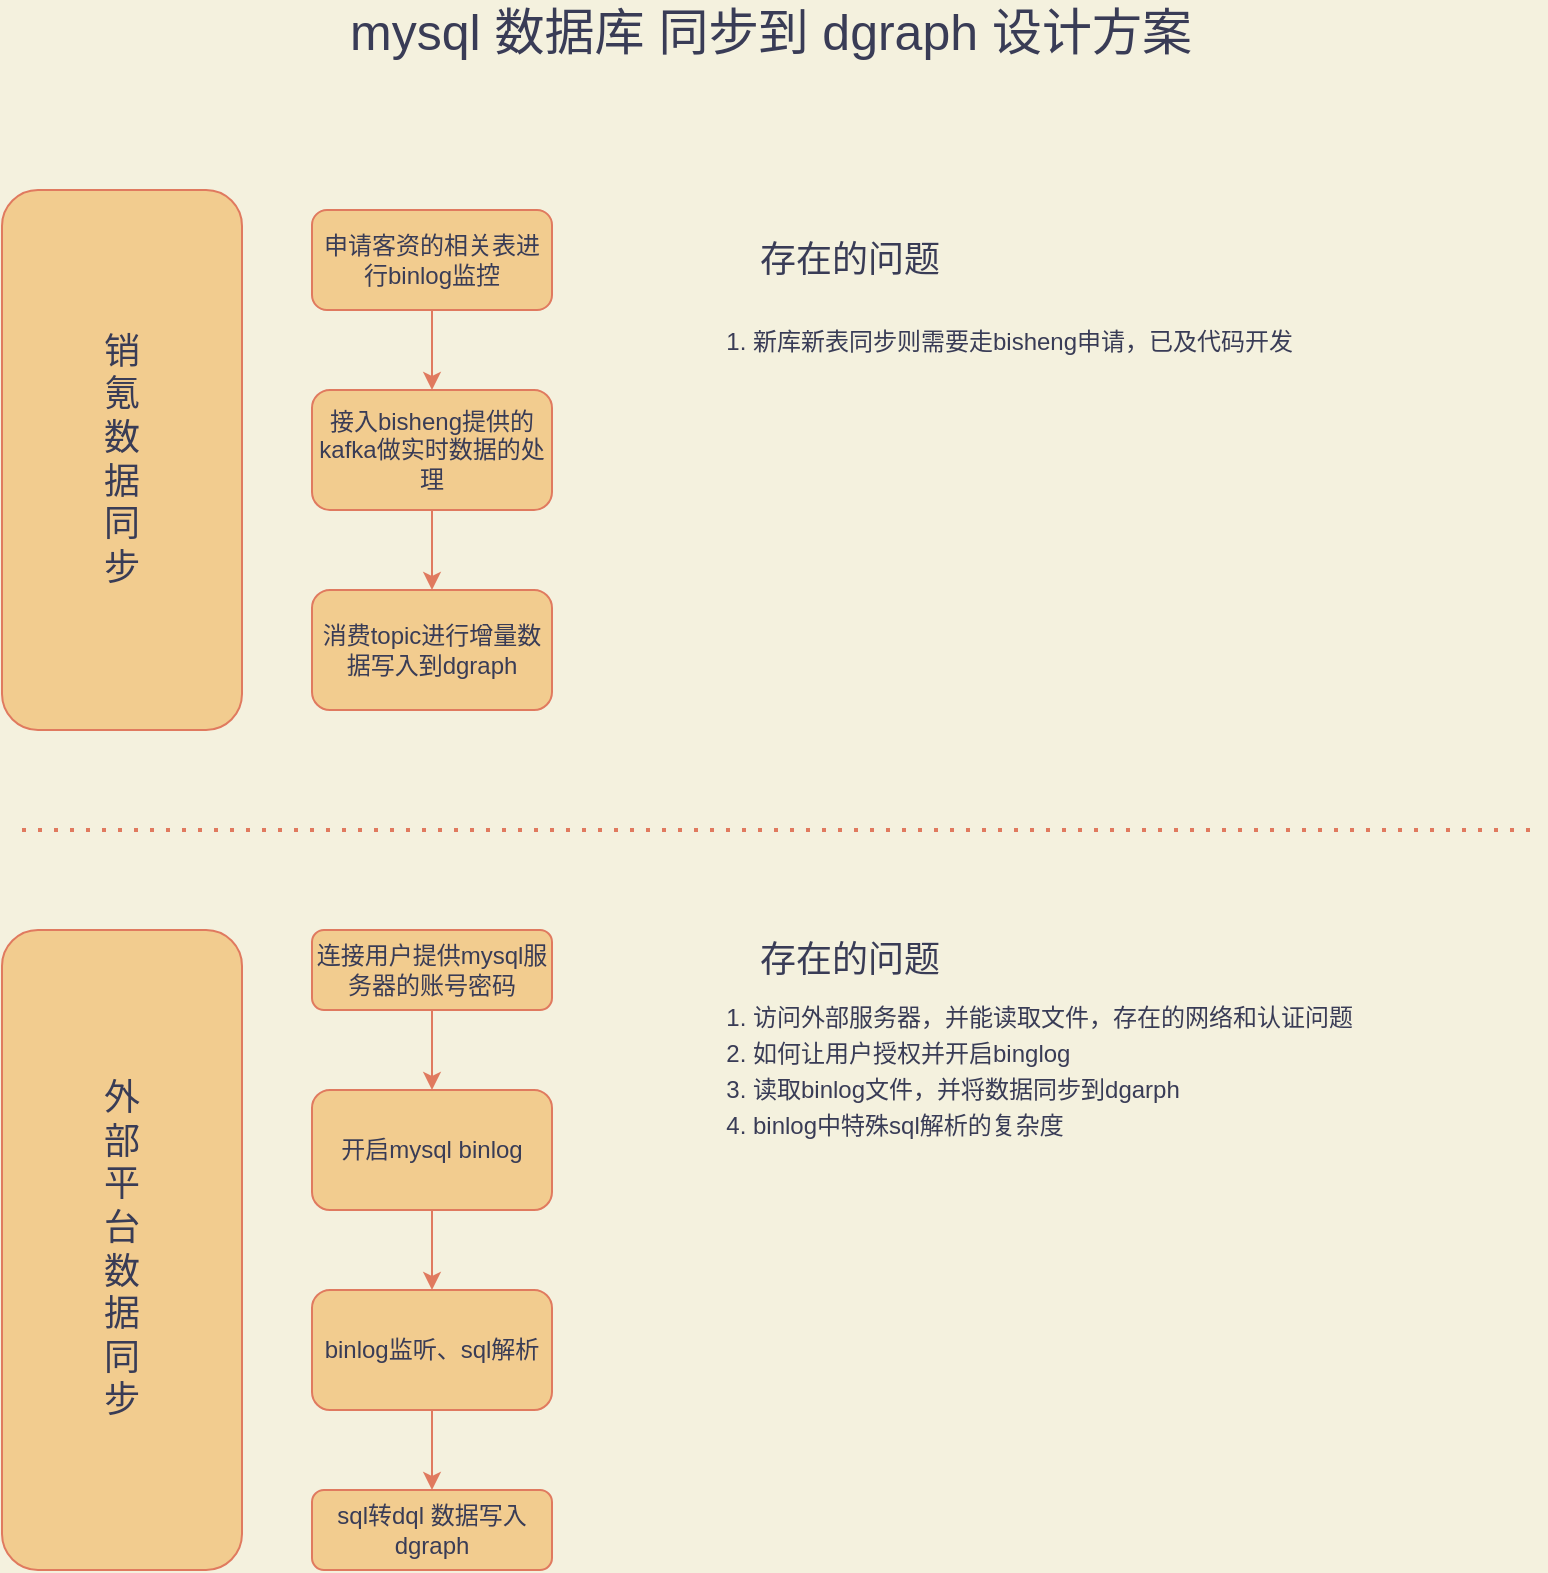 <mxfile version="15.6.6" type="github">
  <diagram id="C5RBs43oDa-KdzZeNtuy" name="Page-1">
    <mxGraphModel dx="1113" dy="760" grid="1" gridSize="10" guides="1" tooltips="1" connect="1" arrows="1" fold="1" page="1" pageScale="1" pageWidth="827" pageHeight="1169" background="#F4F1DE" math="0" shadow="0">
      <root>
        <mxCell id="WIyWlLk6GJQsqaUBKTNV-0" />
        <mxCell id="WIyWlLk6GJQsqaUBKTNV-1" parent="WIyWlLk6GJQsqaUBKTNV-0" />
        <mxCell id="ZUxsnm-QVzawkIESuw82-3" value="" style="edgeStyle=orthogonalEdgeStyle;rounded=0;orthogonalLoop=1;jettySize=auto;html=1;fontSize=25;fontColor=#393C56;strokeColor=#E07A5F;labelBackgroundColor=none;" edge="1" parent="WIyWlLk6GJQsqaUBKTNV-1" source="WIyWlLk6GJQsqaUBKTNV-3" target="ZUxsnm-QVzawkIESuw82-1">
          <mxGeometry relative="1" as="geometry" />
        </mxCell>
        <mxCell id="WIyWlLk6GJQsqaUBKTNV-3" value="连接用户提供mysql服务器的账号密码" style="rounded=1;whiteSpace=wrap;html=1;fontSize=12;glass=0;strokeWidth=1;shadow=0;strokeColor=#E07A5F;fontColor=#393C56;fillColor=#F2CC8F;labelBackgroundColor=none;" parent="WIyWlLk6GJQsqaUBKTNV-1" vertex="1">
          <mxGeometry x="185" y="490" width="120" height="40" as="geometry" />
        </mxCell>
        <mxCell id="WIyWlLk6GJQsqaUBKTNV-11" value="sql转dql 数据写入dgraph" style="rounded=1;whiteSpace=wrap;html=1;fontSize=12;glass=0;strokeWidth=1;shadow=0;strokeColor=#E07A5F;fontColor=#393C56;labelBackgroundColor=none;fillColor=#F2CC8F;" parent="WIyWlLk6GJQsqaUBKTNV-1" vertex="1">
          <mxGeometry x="185" y="770" width="120" height="40" as="geometry" />
        </mxCell>
        <mxCell id="ZUxsnm-QVzawkIESuw82-0" value="&lt;font style=&quot;font-size: 25px&quot;&gt;mysql 数据库 同步到 dgraph 设计方案&lt;/font&gt;" style="text;html=1;align=center;verticalAlign=middle;resizable=0;points=[];autosize=1;strokeColor=none;fillColor=none;fontColor=#393C56;" vertex="1" parent="WIyWlLk6GJQsqaUBKTNV-1">
          <mxGeometry x="194" y="30" width="440" height="20" as="geometry" />
        </mxCell>
        <mxCell id="ZUxsnm-QVzawkIESuw82-5" value="" style="edgeStyle=orthogonalEdgeStyle;rounded=0;orthogonalLoop=1;jettySize=auto;html=1;fontSize=25;fontColor=#393C56;strokeColor=#E07A5F;labelBackgroundColor=none;" edge="1" parent="WIyWlLk6GJQsqaUBKTNV-1" source="ZUxsnm-QVzawkIESuw82-1" target="ZUxsnm-QVzawkIESuw82-4">
          <mxGeometry relative="1" as="geometry" />
        </mxCell>
        <mxCell id="ZUxsnm-QVzawkIESuw82-1" value="开启mysql binlog" style="whiteSpace=wrap;html=1;rounded=1;shadow=0;strokeWidth=1;glass=0;fillColor=#F2CC8F;strokeColor=#E07A5F;fontColor=#393C56;labelBackgroundColor=none;" vertex="1" parent="WIyWlLk6GJQsqaUBKTNV-1">
          <mxGeometry x="185" y="570" width="120" height="60" as="geometry" />
        </mxCell>
        <mxCell id="ZUxsnm-QVzawkIESuw82-7" value="" style="edgeStyle=orthogonalEdgeStyle;rounded=0;orthogonalLoop=1;jettySize=auto;html=1;fontSize=25;fontColor=#393C56;strokeColor=#E07A5F;labelBackgroundColor=none;" edge="1" parent="WIyWlLk6GJQsqaUBKTNV-1" source="ZUxsnm-QVzawkIESuw82-4" target="WIyWlLk6GJQsqaUBKTNV-11">
          <mxGeometry relative="1" as="geometry" />
        </mxCell>
        <mxCell id="ZUxsnm-QVzawkIESuw82-4" value="binlog监听、sql解析" style="whiteSpace=wrap;html=1;rounded=1;shadow=0;strokeWidth=1;glass=0;fillColor=#F2CC8F;strokeColor=#E07A5F;fontColor=#393C56;labelBackgroundColor=none;" vertex="1" parent="WIyWlLk6GJQsqaUBKTNV-1">
          <mxGeometry x="185" y="670" width="120" height="60" as="geometry" />
        </mxCell>
        <mxCell id="ZUxsnm-QVzawkIESuw82-10" value="存在的问题" style="text;html=1;strokeColor=none;fillColor=none;align=center;verticalAlign=middle;whiteSpace=wrap;rounded=0;fontSize=18;fontColor=#393C56;labelBackgroundColor=#F4F1DE;" vertex="1" parent="WIyWlLk6GJQsqaUBKTNV-1">
          <mxGeometry x="399" y="490" width="110" height="30" as="geometry" />
        </mxCell>
        <mxCell id="ZUxsnm-QVzawkIESuw82-11" value="&lt;ol style=&quot;text-align: left ; font-size: 12px ; line-height: 1.5&quot;&gt;&lt;li&gt;访问外部服务器，并能读取文件，存在的网络和认证问题&lt;/li&gt;&lt;li&gt;如何让用户授权并开启binglog&lt;/li&gt;&lt;li&gt;读取binlog文件，并将数据同步到dgarph&lt;/li&gt;&lt;li&gt;binlog中特殊sql解析的复杂度&lt;/li&gt;&lt;/ol&gt;" style="text;html=1;align=center;verticalAlign=middle;resizable=0;points=[];autosize=1;strokeColor=none;fillColor=none;fontSize=18;fontColor=#393C56;perimeterSpacing=3;labelBackgroundColor=none;" vertex="1" parent="WIyWlLk6GJQsqaUBKTNV-1">
          <mxGeometry x="355" y="510" width="360" height="100" as="geometry" />
        </mxCell>
        <mxCell id="ZUxsnm-QVzawkIESuw82-13" value="" style="edgeStyle=orthogonalEdgeStyle;rounded=0;orthogonalLoop=1;jettySize=auto;html=1;fontSize=25;fontColor=#393C56;strokeColor=#E07A5F;labelBackgroundColor=none;" edge="1" parent="WIyWlLk6GJQsqaUBKTNV-1" source="ZUxsnm-QVzawkIESuw82-14" target="ZUxsnm-QVzawkIESuw82-17">
          <mxGeometry relative="1" as="geometry" />
        </mxCell>
        <mxCell id="ZUxsnm-QVzawkIESuw82-14" value="申请客资的相关表进行binlog监控" style="rounded=1;whiteSpace=wrap;html=1;fontSize=12;glass=0;strokeWidth=1;shadow=0;strokeColor=#E07A5F;fontColor=#393C56;fillColor=#F2CC8F;labelBackgroundColor=none;" vertex="1" parent="WIyWlLk6GJQsqaUBKTNV-1">
          <mxGeometry x="185" y="130" width="120" height="50" as="geometry" />
        </mxCell>
        <mxCell id="ZUxsnm-QVzawkIESuw82-16" value="" style="edgeStyle=orthogonalEdgeStyle;rounded=0;orthogonalLoop=1;jettySize=auto;html=1;fontSize=25;fontColor=#393C56;strokeColor=#E07A5F;labelBackgroundColor=none;" edge="1" parent="WIyWlLk6GJQsqaUBKTNV-1" source="ZUxsnm-QVzawkIESuw82-17" target="ZUxsnm-QVzawkIESuw82-19">
          <mxGeometry relative="1" as="geometry" />
        </mxCell>
        <mxCell id="ZUxsnm-QVzawkIESuw82-17" value="接入bisheng提供的kafka做实时数据的处理" style="whiteSpace=wrap;html=1;rounded=1;shadow=0;strokeWidth=1;glass=0;fillColor=#F2CC8F;strokeColor=#E07A5F;fontColor=#393C56;labelBackgroundColor=none;" vertex="1" parent="WIyWlLk6GJQsqaUBKTNV-1">
          <mxGeometry x="185" y="220" width="120" height="60" as="geometry" />
        </mxCell>
        <mxCell id="ZUxsnm-QVzawkIESuw82-19" value="消费topic进行增量数据写入到dgraph" style="whiteSpace=wrap;html=1;rounded=1;shadow=0;strokeWidth=1;glass=0;fillColor=#F2CC8F;strokeColor=#E07A5F;fontColor=#393C56;labelBackgroundColor=none;" vertex="1" parent="WIyWlLk6GJQsqaUBKTNV-1">
          <mxGeometry x="185" y="320" width="120" height="60" as="geometry" />
        </mxCell>
        <mxCell id="ZUxsnm-QVzawkIESuw82-20" value="存在的问题" style="text;html=1;strokeColor=none;fillColor=none;align=center;verticalAlign=middle;whiteSpace=wrap;rounded=0;fontSize=18;fontColor=#393C56;labelBackgroundColor=#F4F1DE;" vertex="1" parent="WIyWlLk6GJQsqaUBKTNV-1">
          <mxGeometry x="399" y="140" width="110" height="30" as="geometry" />
        </mxCell>
        <mxCell id="ZUxsnm-QVzawkIESuw82-21" value="&lt;ol style=&quot;text-align: left ; font-size: 12px ; line-height: 1.5&quot;&gt;&lt;li&gt;新库新表同步则需要走bisheng申请，已及代码开发&lt;/li&gt;&lt;/ol&gt;" style="text;html=1;align=center;verticalAlign=middle;resizable=0;points=[];autosize=1;strokeColor=none;fillColor=none;fontSize=18;fontColor=#393C56;perimeterSpacing=3;labelBackgroundColor=none;" vertex="1" parent="WIyWlLk6GJQsqaUBKTNV-1">
          <mxGeometry x="355" y="170" width="330" height="50" as="geometry" />
        </mxCell>
        <mxCell id="ZUxsnm-QVzawkIESuw82-22" value="销&lt;br&gt;氪&lt;br&gt;数&lt;br&gt;据&lt;br&gt;同&lt;br&gt;步" style="rounded=1;whiteSpace=wrap;html=1;fontSize=18;fontColor=#393C56;strokeColor=#E07A5F;fillColor=#F2CC8F;labelBackgroundColor=none;" vertex="1" parent="WIyWlLk6GJQsqaUBKTNV-1">
          <mxGeometry x="30" y="120" width="120" height="270" as="geometry" />
        </mxCell>
        <mxCell id="ZUxsnm-QVzawkIESuw82-23" value="外&lt;br&gt;部&lt;br&gt;平&lt;br&gt;台&lt;br&gt;数&lt;br&gt;据&lt;br&gt;同&lt;br&gt;步" style="rounded=1;whiteSpace=wrap;html=1;fontSize=18;fontColor=#393C56;strokeColor=#E07A5F;fillColor=#F2CC8F;labelBackgroundColor=none;" vertex="1" parent="WIyWlLk6GJQsqaUBKTNV-1">
          <mxGeometry x="30" y="490" width="120" height="320" as="geometry" />
        </mxCell>
        <mxCell id="ZUxsnm-QVzawkIESuw82-24" value="" style="endArrow=none;dashed=1;html=1;dashPattern=1 3;strokeWidth=2;rounded=0;fontSize=18;fontColor=#393C56;strokeColor=#E07A5F;labelBackgroundColor=#F4F1DE;" edge="1" parent="WIyWlLk6GJQsqaUBKTNV-1">
          <mxGeometry width="50" height="50" relative="1" as="geometry">
            <mxPoint x="40" y="440" as="sourcePoint" />
            <mxPoint x="800" y="440" as="targetPoint" />
          </mxGeometry>
        </mxCell>
      </root>
    </mxGraphModel>
  </diagram>
</mxfile>
